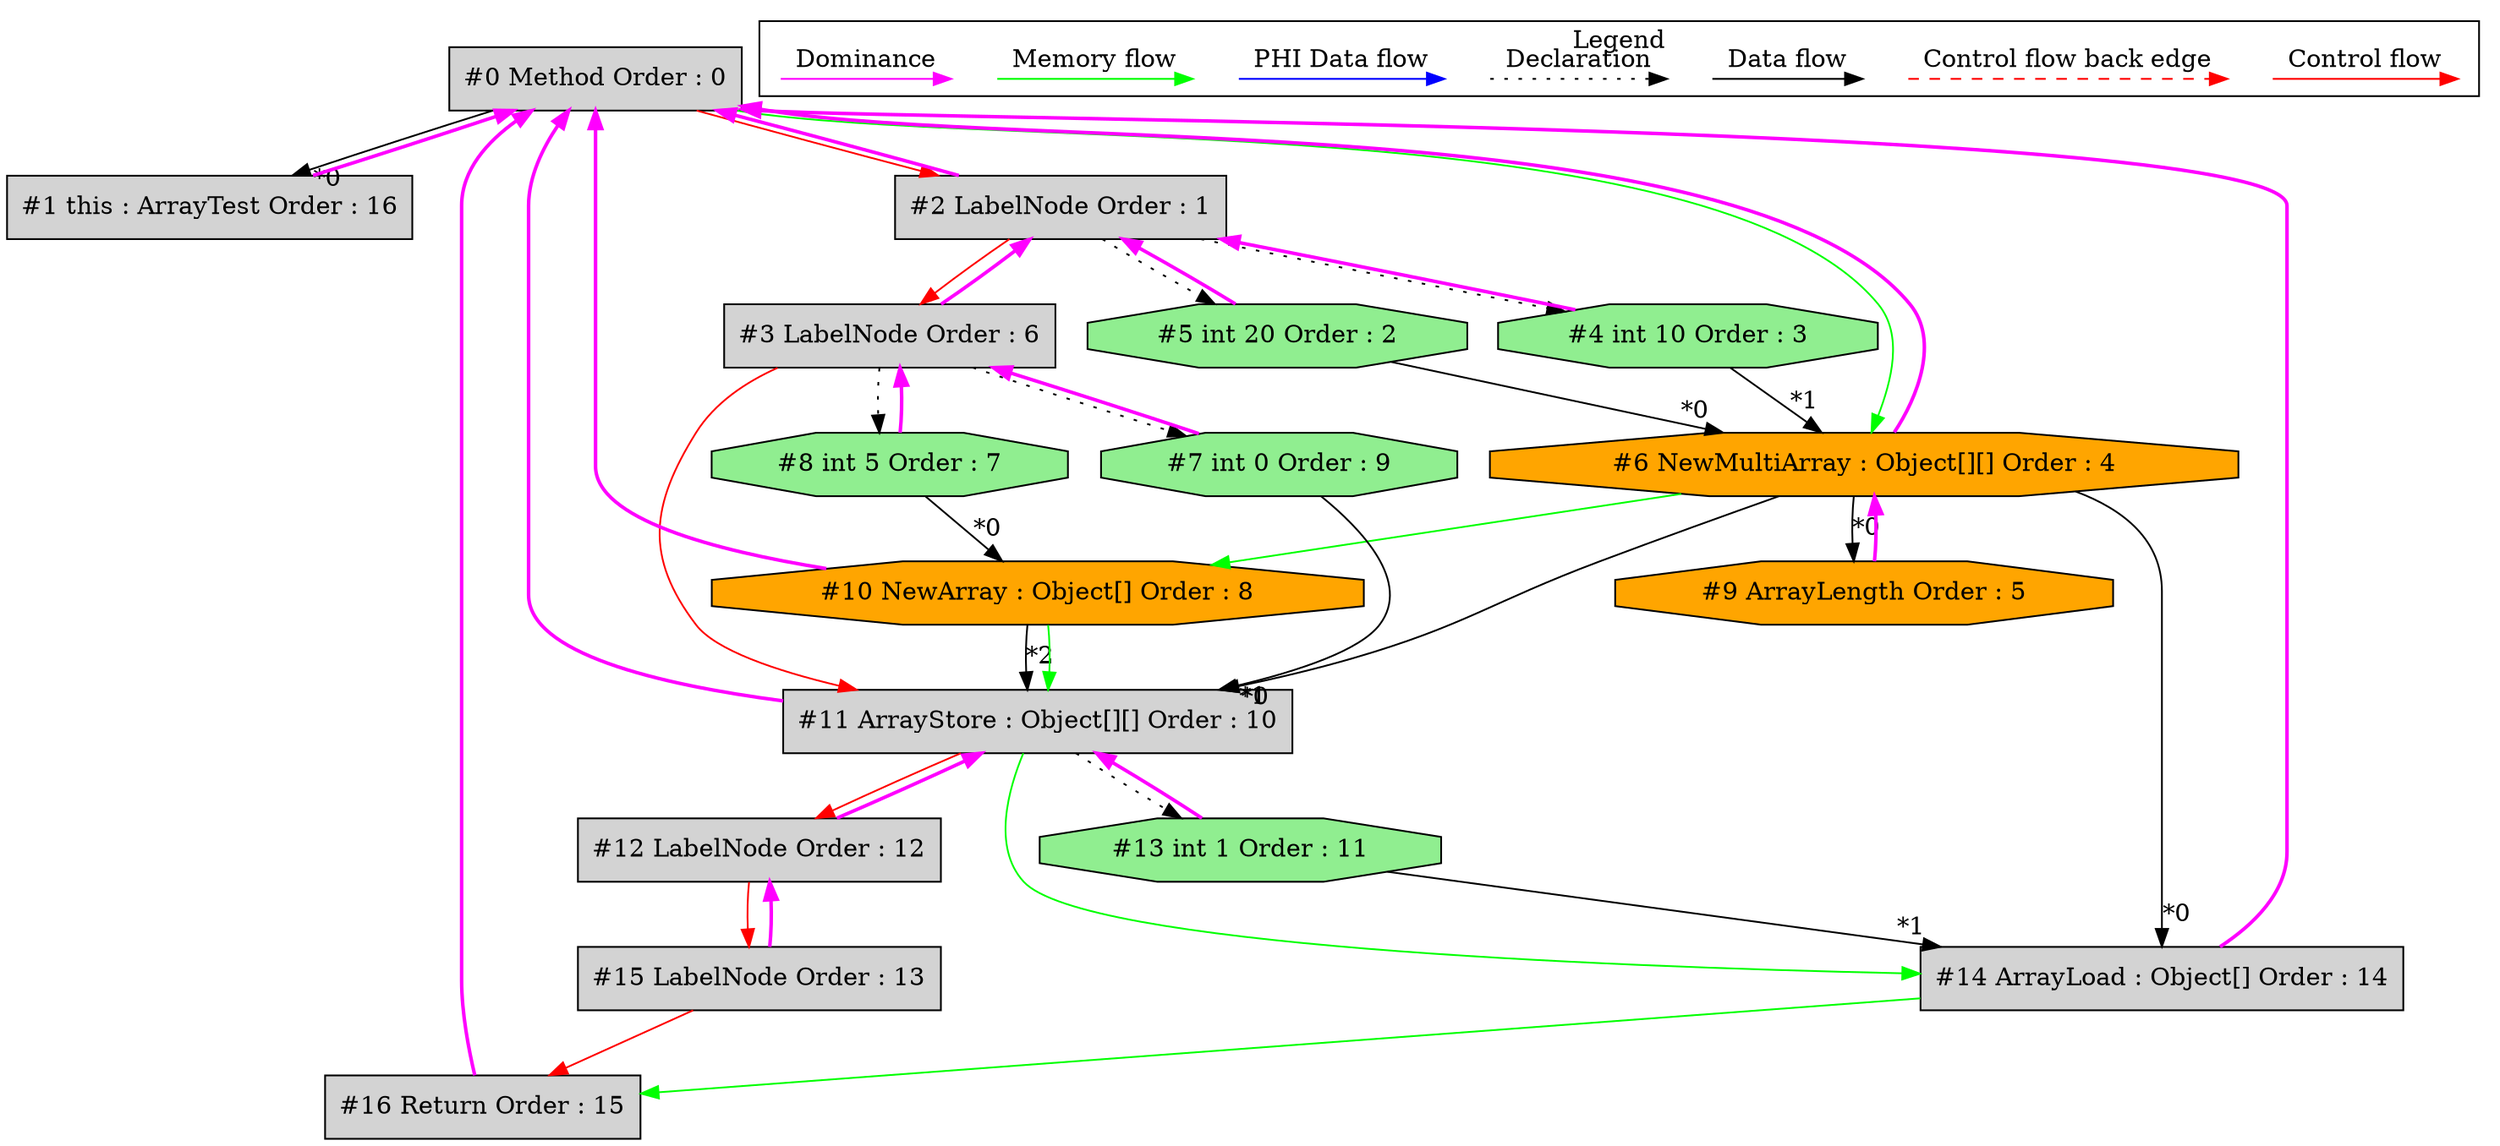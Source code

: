digraph debugoutput {
 ordering="in";
 node0[label="#0 Method Order : 0",shape=box, fillcolor=lightgrey, style=filled];
 node1[label="#1 this : ArrayTest Order : 16",shape=box, fillcolor=lightgrey, style=filled];
 node1 -> node0[dir="forward" color="fuchsia" penwidth="2"];
 node0 -> node1[headlabel="*0", labeldistance=2];
 node2[label="#2 LabelNode Order : 1",shape=box, fillcolor=lightgrey, style=filled];
 node2 -> node0[dir="forward" color="fuchsia" penwidth="2"];
 node0 -> node2[labeldistance=2, color=red, fontcolor=red];
 node3[label="#3 LabelNode Order : 6",shape=box, fillcolor=lightgrey, style=filled];
 node3 -> node2[dir="forward" color="fuchsia" penwidth="2"];
 node2 -> node3[labeldistance=2, color=red, fontcolor=red];
 node4[label="#4 int 10 Order : 3",shape=octagon, fillcolor=lightgreen, style=filled];
 node4 -> node2[dir="forward" color="fuchsia" penwidth="2"];
 node2 -> node4[style=dotted];
 node5[label="#5 int 20 Order : 2",shape=octagon, fillcolor=lightgreen, style=filled];
 node5 -> node2[dir="forward" color="fuchsia" penwidth="2"];
 node2 -> node5[style=dotted];
 node6[label="#6 NewMultiArray : Object[][] Order : 4",shape=octagon, fillcolor=orange, style=filled];
 node6 -> node0[dir="forward" color="fuchsia" penwidth="2"];
 node5 -> node6[headlabel="*0", labeldistance=2];
 node4 -> node6[headlabel="*1", labeldistance=2];
 node0 -> node6[labeldistance=2, color=green, constraint=false];
 node7[label="#7 int 0 Order : 9",shape=octagon, fillcolor=lightgreen, style=filled];
 node7 -> node3[dir="forward" color="fuchsia" penwidth="2"];
 node3 -> node7[style=dotted];
 node8[label="#8 int 5 Order : 7",shape=octagon, fillcolor=lightgreen, style=filled];
 node8 -> node3[dir="forward" color="fuchsia" penwidth="2"];
 node3 -> node8[style=dotted];
 node9[label="#9 ArrayLength Order : 5",shape=octagon, fillcolor=orange, style=filled];
 node9 -> node6[dir="forward" color="fuchsia" penwidth="2"];
 node6 -> node9[headlabel="*0", labeldistance=2];
 node10[label="#10 NewArray : Object[] Order : 8",shape=octagon, fillcolor=orange, style=filled];
 node10 -> node0[dir="forward" color="fuchsia" penwidth="2"];
 node8 -> node10[headlabel="*0", labeldistance=2];
 node6 -> node10[labeldistance=2, color=green, constraint=false];
 node11[label="#11 ArrayStore : Object[][] Order : 10",shape=box, fillcolor=lightgrey, style=filled];
 node11 -> node0[dir="forward" color="fuchsia" penwidth="2"];
 node6 -> node11[headlabel="*0", labeldistance=2];
 node7 -> node11[headlabel="*1", labeldistance=2];
 node10 -> node11[headlabel="*2", labeldistance=2];
 node10 -> node11[labeldistance=2, color=green, constraint=false];
 node3 -> node11[labeldistance=2, color=red, fontcolor=red];
 node12[label="#12 LabelNode Order : 12",shape=box, fillcolor=lightgrey, style=filled];
 node12 -> node11[dir="forward" color="fuchsia" penwidth="2"];
 node11 -> node12[labeldistance=2, color=red, fontcolor=red];
 node13[label="#13 int 1 Order : 11",shape=octagon, fillcolor=lightgreen, style=filled];
 node13 -> node11[dir="forward" color="fuchsia" penwidth="2"];
 node11 -> node13[style=dotted];
 node14[label="#14 ArrayLoad : Object[] Order : 14",shape=box, fillcolor=lightgrey, style=filled];
 node14 -> node0[dir="forward" color="fuchsia" penwidth="2"];
 node6 -> node14[headlabel="*0", labeldistance=2];
 node13 -> node14[headlabel="*1", labeldistance=2];
 node11 -> node14[labeldistance=2, color=green, constraint=false];
 node15[label="#15 LabelNode Order : 13",shape=box, fillcolor=lightgrey, style=filled];
 node15 -> node12[dir="forward" color="fuchsia" penwidth="2"];
 node12 -> node15[labeldistance=2, color=red, fontcolor=red];
 node16[label="#16 Return Order : 15",shape=box, fillcolor=lightgrey, style=filled];
 node16 -> node0[dir="forward" color="fuchsia" penwidth="2"];
 node15 -> node16[labeldistance=2, color=red, fontcolor=red];
 node14 -> node16[labeldistance=2, color=green, constraint=false];
 subgraph cluster_000 {
  label = "Legend";
  node [shape=point]
  {
   rank=same;
   c0 [style = invis];
   c1 [style = invis];
   c2 [style = invis];
   c3 [style = invis];
   d0 [style = invis];
   d1 [style = invis];
   d2 [style = invis];
   d3 [style = invis];
   d4 [style = invis];
   d5 [style = invis];
   d6 [style = invis];
   d7 [style = invis];
   d8 [style = invis];
   d9 [style = invis];
  }
  c0 -> c1 [label="Control flow", style=solid, color=red]
  c2 -> c3 [label="Control flow back edge", style=dashed, color=red]
  d0 -> d1 [label="Data flow"]
  d2 -> d3 [label="Declaration", style=dotted]
  d4 -> d5 [label="PHI Data flow", color=blue]
  d6 -> d7 [label="Memory flow", color=green]
  d8 -> d9 [label="Dominance", color=fuchsia, style=solid]
 }

}
